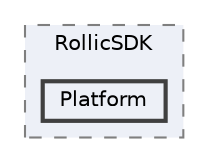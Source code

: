 digraph "Assets/RollicSDK/Platform"
{
 // LATEX_PDF_SIZE
  bgcolor="transparent";
  edge [fontname=Helvetica,fontsize=10,labelfontname=Helvetica,labelfontsize=10];
  node [fontname=Helvetica,fontsize=10,shape=box,height=0.2,width=0.4];
  compound=true
  subgraph clusterdir_b8e39fcb5ca4448763dd31356a3c64b0 {
    graph [ bgcolor="#edf0f7", pencolor="grey50", label="RollicSDK", fontname=Helvetica,fontsize=10 style="filled,dashed", URL="dir_b8e39fcb5ca4448763dd31356a3c64b0.html",tooltip=""]
  dir_1df45696c022d8ced9a53d63b7f2e5a0 [label="Platform", fillcolor="#edf0f7", color="grey25", style="filled,bold", URL="dir_1df45696c022d8ced9a53d63b7f2e5a0.html",tooltip=""];
  }
}
